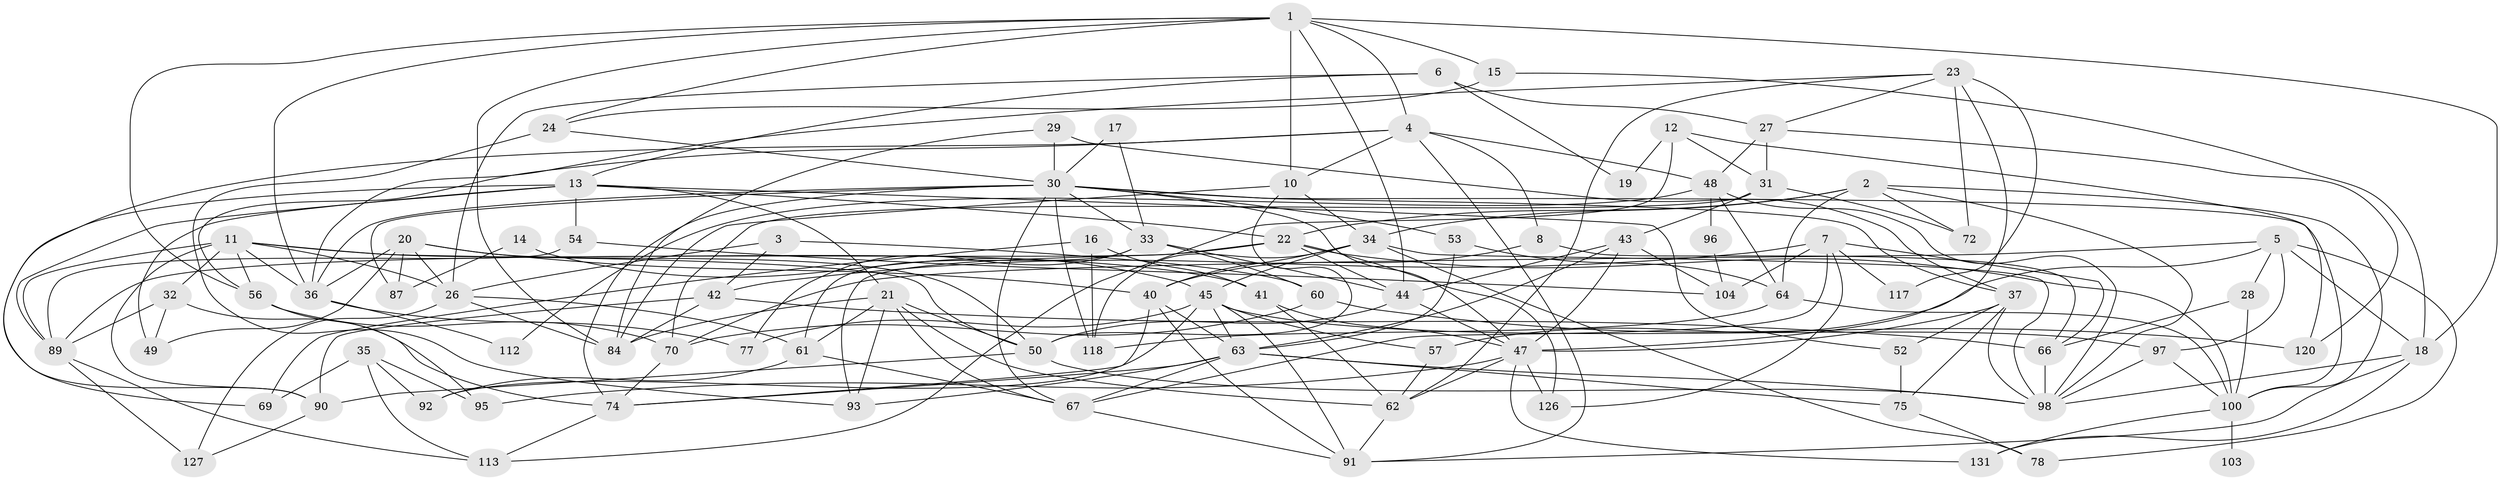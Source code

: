 // Generated by graph-tools (version 1.1) at 2025/24/03/03/25 07:24:04]
// undirected, 86 vertices, 210 edges
graph export_dot {
graph [start="1"]
  node [color=gray90,style=filled];
  1 [super="+9"];
  2 [super="+80"];
  3;
  4 [super="+65"];
  5 [super="+25"];
  6 [super="+102"];
  7 [super="+119"];
  8;
  10 [super="+76"];
  11 [super="+99"];
  12 [super="+123"];
  13 [super="+51"];
  14;
  15;
  16;
  17;
  18 [super="+68"];
  19;
  20 [super="+39"];
  21 [super="+107"];
  22 [super="+130"];
  23 [super="+129"];
  24 [super="+105"];
  26 [super="+46"];
  27 [super="+38"];
  28;
  29;
  30 [super="+59"];
  31 [super="+82"];
  32 [super="+115"];
  33 [super="+71"];
  34 [super="+55"];
  35;
  36 [super="+94"];
  37 [super="+83"];
  40 [super="+58"];
  41 [super="+86"];
  42;
  43;
  44 [super="+122"];
  45 [super="+109"];
  47 [super="+79"];
  48 [super="+111"];
  49;
  50 [super="+108"];
  52 [super="+114"];
  53;
  54;
  56;
  57;
  60;
  61;
  62 [super="+106"];
  63 [super="+81"];
  64 [super="+116"];
  66;
  67 [super="+110"];
  69 [super="+73"];
  70 [super="+85"];
  72;
  74 [super="+88"];
  75;
  77;
  78;
  84 [super="+128"];
  87;
  89 [super="+121"];
  90;
  91 [super="+101"];
  92;
  93;
  95;
  96;
  97;
  98 [super="+124"];
  100 [super="+125"];
  103;
  104;
  112;
  113;
  117;
  118;
  120;
  126;
  127;
  131;
  1 -- 15;
  1 -- 4;
  1 -- 24;
  1 -- 18;
  1 -- 56;
  1 -- 84;
  1 -- 36;
  1 -- 10;
  1 -- 44;
  2 -- 100;
  2 -- 64;
  2 -- 98;
  2 -- 22;
  2 -- 72;
  2 -- 34;
  3 -- 60;
  3 -- 42;
  3 -- 26;
  4 -- 90;
  4 -- 8;
  4 -- 48;
  4 -- 56;
  4 -- 91;
  4 -- 10;
  5 -- 57;
  5 -- 97;
  5 -- 18;
  5 -- 70;
  5 -- 28;
  5 -- 78;
  6 -- 27;
  6 -- 13 [weight=2];
  6 -- 26;
  6 -- 19;
  7 -- 67;
  7 -- 126;
  7 -- 66;
  7 -- 117;
  7 -- 104;
  7 -- 42;
  8 -- 66;
  8 -- 40;
  10 -- 84;
  10 -- 34;
  10 -- 50;
  11 -- 90;
  11 -- 26;
  11 -- 36;
  11 -- 56;
  11 -- 89;
  11 -- 32;
  11 -- 50;
  11 -- 41;
  12 -- 120;
  12 -- 113;
  12 -- 19;
  12 -- 31;
  13 -- 89;
  13 -- 21;
  13 -- 69;
  13 -- 49;
  13 -- 22;
  13 -- 54;
  13 -- 52;
  14 -- 87;
  14 -- 45;
  15 -- 18;
  15 -- 24;
  16 -- 118;
  16 -- 69;
  16 -- 41;
  17 -- 30;
  17 -- 33;
  18 -- 91;
  18 -- 131;
  18 -- 98;
  20 -- 49;
  20 -- 87;
  20 -- 36;
  20 -- 40;
  20 -- 26;
  20 -- 50;
  21 -- 50;
  21 -- 61;
  21 -- 93;
  21 -- 84;
  21 -- 62;
  21 -- 67;
  22 -- 100;
  22 -- 93;
  22 -- 126;
  22 -- 89;
  22 -- 44;
  23 -- 62;
  23 -- 117;
  23 -- 36;
  23 -- 72;
  23 -- 27;
  23 -- 47 [weight=2];
  24 -- 93;
  24 -- 30;
  26 -- 127;
  26 -- 61;
  26 -- 84;
  27 -- 48;
  27 -- 120;
  27 -- 31;
  28 -- 66;
  28 -- 100;
  29 -- 37;
  29 -- 30;
  29 -- 84;
  30 -- 100;
  30 -- 37;
  30 -- 33;
  30 -- 67;
  30 -- 36;
  30 -- 47;
  30 -- 53;
  30 -- 118;
  30 -- 87;
  30 -- 74;
  31 -- 72;
  31 -- 43;
  31 -- 70;
  32 -- 89;
  32 -- 49;
  32 -- 74;
  33 -- 61;
  33 -- 60;
  33 -- 77;
  33 -- 44;
  34 -- 98;
  34 -- 40;
  34 -- 118;
  34 -- 45;
  34 -- 78;
  35 -- 92;
  35 -- 95;
  35 -- 69;
  35 -- 113;
  36 -- 77;
  36 -- 112;
  37 -- 47;
  37 -- 52;
  37 -- 75;
  37 -- 98;
  40 -- 74;
  40 -- 63;
  40 -- 91;
  41 -- 47;
  41 -- 62;
  42 -- 66;
  42 -- 84;
  42 -- 90;
  43 -- 104;
  43 -- 47;
  43 -- 63;
  43 -- 44;
  44 -- 47;
  44 -- 50;
  45 -- 63;
  45 -- 97;
  45 -- 57;
  45 -- 91;
  45 -- 92;
  45 -- 77;
  47 -- 131;
  47 -- 95;
  47 -- 126;
  47 -- 62;
  48 -- 96;
  48 -- 112;
  48 -- 98;
  48 -- 64;
  50 -- 90;
  50 -- 98;
  52 -- 75 [weight=2];
  53 -- 63;
  53 -- 64;
  54 -- 104;
  54 -- 89;
  56 -- 70;
  56 -- 95;
  57 -- 62;
  60 -- 70;
  60 -- 120;
  61 -- 67;
  61 -- 92;
  62 -- 91;
  63 -- 93;
  63 -- 74;
  63 -- 75;
  63 -- 67;
  63 -- 98;
  64 -- 118;
  64 -- 100;
  66 -- 98;
  67 -- 91;
  70 -- 74;
  74 -- 113;
  75 -- 78;
  89 -- 113;
  89 -- 127;
  90 -- 127;
  96 -- 104;
  97 -- 98;
  97 -- 100;
  100 -- 103 [weight=2];
  100 -- 131;
}
